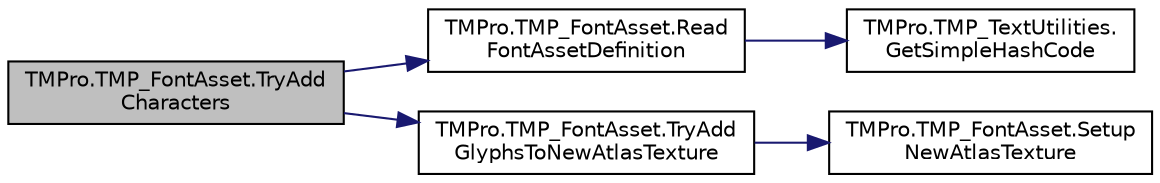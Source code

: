 digraph "TMPro.TMP_FontAsset.TryAddCharacters"
{
 // LATEX_PDF_SIZE
  edge [fontname="Helvetica",fontsize="10",labelfontname="Helvetica",labelfontsize="10"];
  node [fontname="Helvetica",fontsize="10",shape=record];
  rankdir="LR";
  Node1 [label="TMPro.TMP_FontAsset.TryAdd\lCharacters",height=0.2,width=0.4,color="black", fillcolor="grey75", style="filled", fontcolor="black",tooltip="Try adding the characters from the provided string to the font asset."];
  Node1 -> Node2 [color="midnightblue",fontsize="10",style="solid",fontname="Helvetica"];
  Node2 [label="TMPro.TMP_FontAsset.Read\lFontAssetDefinition",height=0.2,width=0.4,color="black", fillcolor="white", style="filled",URL="$class_t_m_pro_1_1_t_m_p___font_asset.html#ade90a42615b002bb0c31b06d497df510",tooltip=" "];
  Node2 -> Node3 [color="midnightblue",fontsize="10",style="solid",fontname="Helvetica"];
  Node3 [label="TMPro.TMP_TextUtilities.\lGetSimpleHashCode",height=0.2,width=0.4,color="black", fillcolor="white", style="filled",URL="$class_t_m_pro_1_1_t_m_p___text_utilities.html#a84e924d9b433452d0742b2efc6a532b7",tooltip="Function which returns a simple hashcode from a string."];
  Node1 -> Node4 [color="midnightblue",fontsize="10",style="solid",fontname="Helvetica"];
  Node4 [label="TMPro.TMP_FontAsset.TryAdd\lGlyphsToNewAtlasTexture",height=0.2,width=0.4,color="black", fillcolor="white", style="filled",URL="$class_t_m_pro_1_1_t_m_p___font_asset.html#a5436a556675546eac78471085fea9e5b",tooltip=" "];
  Node4 -> Node5 [color="midnightblue",fontsize="10",style="solid",fontname="Helvetica"];
  Node5 [label="TMPro.TMP_FontAsset.Setup\lNewAtlasTexture",height=0.2,width=0.4,color="black", fillcolor="white", style="filled",URL="$class_t_m_pro_1_1_t_m_p___font_asset.html#ab44e25266af86980865fd9e7116af2ed",tooltip=" "];
}

